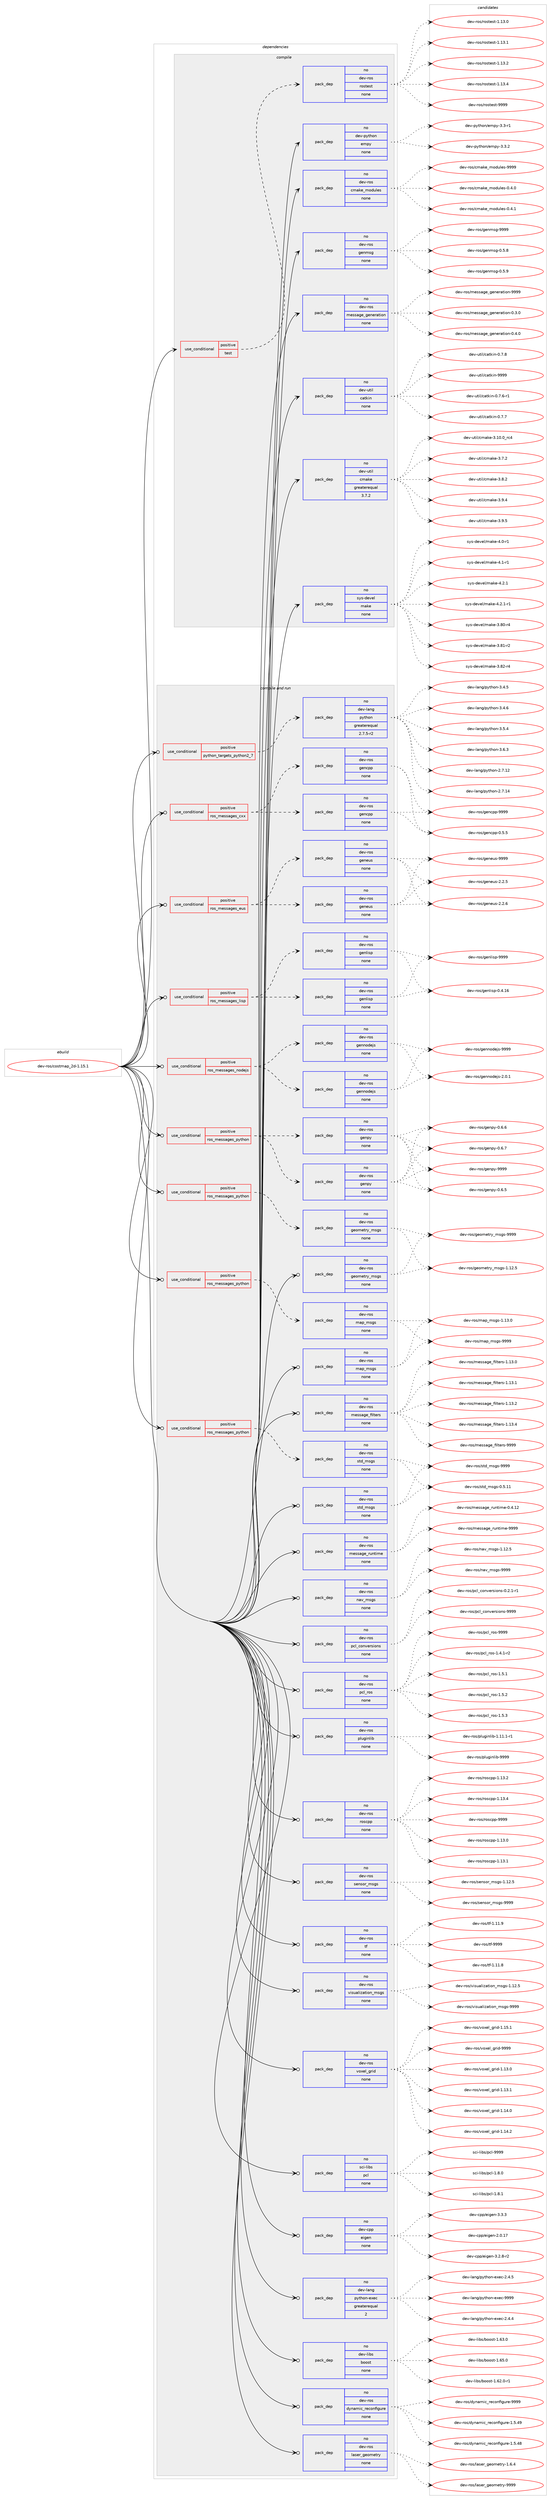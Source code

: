 digraph prolog {

# *************
# Graph options
# *************

newrank=true;
concentrate=true;
compound=true;
graph [rankdir=LR,fontname=Helvetica,fontsize=10,ranksep=1.5];#, ranksep=2.5, nodesep=0.2];
edge  [arrowhead=vee];
node  [fontname=Helvetica,fontsize=10];

# **********
# The ebuild
# **********

subgraph cluster_leftcol {
color=gray;
rank=same;
label=<<i>ebuild</i>>;
id [label="dev-ros/costmap_2d-1.15.1", color=red, width=4, href="../dev-ros/costmap_2d-1.15.1.svg"];
}

# ****************
# The dependencies
# ****************

subgraph cluster_midcol {
color=gray;
label=<<i>dependencies</i>>;
subgraph cluster_compile {
fillcolor="#eeeeee";
style=filled;
label=<<i>compile</i>>;
subgraph cond45107 {
dependency199755 [label=<<TABLE BORDER="0" CELLBORDER="1" CELLSPACING="0" CELLPADDING="4"><TR><TD ROWSPAN="3" CELLPADDING="10">use_conditional</TD></TR><TR><TD>positive</TD></TR><TR><TD>test</TD></TR></TABLE>>, shape=none, color=red];
subgraph pack150661 {
dependency199756 [label=<<TABLE BORDER="0" CELLBORDER="1" CELLSPACING="0" CELLPADDING="4" WIDTH="220"><TR><TD ROWSPAN="6" CELLPADDING="30">pack_dep</TD></TR><TR><TD WIDTH="110">no</TD></TR><TR><TD>dev-ros</TD></TR><TR><TD>rostest</TD></TR><TR><TD>none</TD></TR><TR><TD></TD></TR></TABLE>>, shape=none, color=blue];
}
dependency199755:e -> dependency199756:w [weight=20,style="dashed",arrowhead="vee"];
}
id:e -> dependency199755:w [weight=20,style="solid",arrowhead="vee"];
subgraph pack150662 {
dependency199757 [label=<<TABLE BORDER="0" CELLBORDER="1" CELLSPACING="0" CELLPADDING="4" WIDTH="220"><TR><TD ROWSPAN="6" CELLPADDING="30">pack_dep</TD></TR><TR><TD WIDTH="110">no</TD></TR><TR><TD>dev-python</TD></TR><TR><TD>empy</TD></TR><TR><TD>none</TD></TR><TR><TD></TD></TR></TABLE>>, shape=none, color=blue];
}
id:e -> dependency199757:w [weight=20,style="solid",arrowhead="vee"];
subgraph pack150663 {
dependency199758 [label=<<TABLE BORDER="0" CELLBORDER="1" CELLSPACING="0" CELLPADDING="4" WIDTH="220"><TR><TD ROWSPAN="6" CELLPADDING="30">pack_dep</TD></TR><TR><TD WIDTH="110">no</TD></TR><TR><TD>dev-ros</TD></TR><TR><TD>cmake_modules</TD></TR><TR><TD>none</TD></TR><TR><TD></TD></TR></TABLE>>, shape=none, color=blue];
}
id:e -> dependency199758:w [weight=20,style="solid",arrowhead="vee"];
subgraph pack150664 {
dependency199759 [label=<<TABLE BORDER="0" CELLBORDER="1" CELLSPACING="0" CELLPADDING="4" WIDTH="220"><TR><TD ROWSPAN="6" CELLPADDING="30">pack_dep</TD></TR><TR><TD WIDTH="110">no</TD></TR><TR><TD>dev-ros</TD></TR><TR><TD>genmsg</TD></TR><TR><TD>none</TD></TR><TR><TD></TD></TR></TABLE>>, shape=none, color=blue];
}
id:e -> dependency199759:w [weight=20,style="solid",arrowhead="vee"];
subgraph pack150665 {
dependency199760 [label=<<TABLE BORDER="0" CELLBORDER="1" CELLSPACING="0" CELLPADDING="4" WIDTH="220"><TR><TD ROWSPAN="6" CELLPADDING="30">pack_dep</TD></TR><TR><TD WIDTH="110">no</TD></TR><TR><TD>dev-ros</TD></TR><TR><TD>message_generation</TD></TR><TR><TD>none</TD></TR><TR><TD></TD></TR></TABLE>>, shape=none, color=blue];
}
id:e -> dependency199760:w [weight=20,style="solid",arrowhead="vee"];
subgraph pack150666 {
dependency199761 [label=<<TABLE BORDER="0" CELLBORDER="1" CELLSPACING="0" CELLPADDING="4" WIDTH="220"><TR><TD ROWSPAN="6" CELLPADDING="30">pack_dep</TD></TR><TR><TD WIDTH="110">no</TD></TR><TR><TD>dev-util</TD></TR><TR><TD>catkin</TD></TR><TR><TD>none</TD></TR><TR><TD></TD></TR></TABLE>>, shape=none, color=blue];
}
id:e -> dependency199761:w [weight=20,style="solid",arrowhead="vee"];
subgraph pack150667 {
dependency199762 [label=<<TABLE BORDER="0" CELLBORDER="1" CELLSPACING="0" CELLPADDING="4" WIDTH="220"><TR><TD ROWSPAN="6" CELLPADDING="30">pack_dep</TD></TR><TR><TD WIDTH="110">no</TD></TR><TR><TD>dev-util</TD></TR><TR><TD>cmake</TD></TR><TR><TD>greaterequal</TD></TR><TR><TD>3.7.2</TD></TR></TABLE>>, shape=none, color=blue];
}
id:e -> dependency199762:w [weight=20,style="solid",arrowhead="vee"];
subgraph pack150668 {
dependency199763 [label=<<TABLE BORDER="0" CELLBORDER="1" CELLSPACING="0" CELLPADDING="4" WIDTH="220"><TR><TD ROWSPAN="6" CELLPADDING="30">pack_dep</TD></TR><TR><TD WIDTH="110">no</TD></TR><TR><TD>sys-devel</TD></TR><TR><TD>make</TD></TR><TR><TD>none</TD></TR><TR><TD></TD></TR></TABLE>>, shape=none, color=blue];
}
id:e -> dependency199763:w [weight=20,style="solid",arrowhead="vee"];
}
subgraph cluster_compileandrun {
fillcolor="#eeeeee";
style=filled;
label=<<i>compile and run</i>>;
subgraph cond45108 {
dependency199764 [label=<<TABLE BORDER="0" CELLBORDER="1" CELLSPACING="0" CELLPADDING="4"><TR><TD ROWSPAN="3" CELLPADDING="10">use_conditional</TD></TR><TR><TD>positive</TD></TR><TR><TD>python_targets_python2_7</TD></TR></TABLE>>, shape=none, color=red];
subgraph pack150669 {
dependency199765 [label=<<TABLE BORDER="0" CELLBORDER="1" CELLSPACING="0" CELLPADDING="4" WIDTH="220"><TR><TD ROWSPAN="6" CELLPADDING="30">pack_dep</TD></TR><TR><TD WIDTH="110">no</TD></TR><TR><TD>dev-lang</TD></TR><TR><TD>python</TD></TR><TR><TD>greaterequal</TD></TR><TR><TD>2.7.5-r2</TD></TR></TABLE>>, shape=none, color=blue];
}
dependency199764:e -> dependency199765:w [weight=20,style="dashed",arrowhead="vee"];
}
id:e -> dependency199764:w [weight=20,style="solid",arrowhead="odotvee"];
subgraph cond45109 {
dependency199766 [label=<<TABLE BORDER="0" CELLBORDER="1" CELLSPACING="0" CELLPADDING="4"><TR><TD ROWSPAN="3" CELLPADDING="10">use_conditional</TD></TR><TR><TD>positive</TD></TR><TR><TD>ros_messages_cxx</TD></TR></TABLE>>, shape=none, color=red];
subgraph pack150670 {
dependency199767 [label=<<TABLE BORDER="0" CELLBORDER="1" CELLSPACING="0" CELLPADDING="4" WIDTH="220"><TR><TD ROWSPAN="6" CELLPADDING="30">pack_dep</TD></TR><TR><TD WIDTH="110">no</TD></TR><TR><TD>dev-ros</TD></TR><TR><TD>gencpp</TD></TR><TR><TD>none</TD></TR><TR><TD></TD></TR></TABLE>>, shape=none, color=blue];
}
dependency199766:e -> dependency199767:w [weight=20,style="dashed",arrowhead="vee"];
subgraph pack150671 {
dependency199768 [label=<<TABLE BORDER="0" CELLBORDER="1" CELLSPACING="0" CELLPADDING="4" WIDTH="220"><TR><TD ROWSPAN="6" CELLPADDING="30">pack_dep</TD></TR><TR><TD WIDTH="110">no</TD></TR><TR><TD>dev-ros</TD></TR><TR><TD>gencpp</TD></TR><TR><TD>none</TD></TR><TR><TD></TD></TR></TABLE>>, shape=none, color=blue];
}
dependency199766:e -> dependency199768:w [weight=20,style="dashed",arrowhead="vee"];
}
id:e -> dependency199766:w [weight=20,style="solid",arrowhead="odotvee"];
subgraph cond45110 {
dependency199769 [label=<<TABLE BORDER="0" CELLBORDER="1" CELLSPACING="0" CELLPADDING="4"><TR><TD ROWSPAN="3" CELLPADDING="10">use_conditional</TD></TR><TR><TD>positive</TD></TR><TR><TD>ros_messages_eus</TD></TR></TABLE>>, shape=none, color=red];
subgraph pack150672 {
dependency199770 [label=<<TABLE BORDER="0" CELLBORDER="1" CELLSPACING="0" CELLPADDING="4" WIDTH="220"><TR><TD ROWSPAN="6" CELLPADDING="30">pack_dep</TD></TR><TR><TD WIDTH="110">no</TD></TR><TR><TD>dev-ros</TD></TR><TR><TD>geneus</TD></TR><TR><TD>none</TD></TR><TR><TD></TD></TR></TABLE>>, shape=none, color=blue];
}
dependency199769:e -> dependency199770:w [weight=20,style="dashed",arrowhead="vee"];
subgraph pack150673 {
dependency199771 [label=<<TABLE BORDER="0" CELLBORDER="1" CELLSPACING="0" CELLPADDING="4" WIDTH="220"><TR><TD ROWSPAN="6" CELLPADDING="30">pack_dep</TD></TR><TR><TD WIDTH="110">no</TD></TR><TR><TD>dev-ros</TD></TR><TR><TD>geneus</TD></TR><TR><TD>none</TD></TR><TR><TD></TD></TR></TABLE>>, shape=none, color=blue];
}
dependency199769:e -> dependency199771:w [weight=20,style="dashed",arrowhead="vee"];
}
id:e -> dependency199769:w [weight=20,style="solid",arrowhead="odotvee"];
subgraph cond45111 {
dependency199772 [label=<<TABLE BORDER="0" CELLBORDER="1" CELLSPACING="0" CELLPADDING="4"><TR><TD ROWSPAN="3" CELLPADDING="10">use_conditional</TD></TR><TR><TD>positive</TD></TR><TR><TD>ros_messages_lisp</TD></TR></TABLE>>, shape=none, color=red];
subgraph pack150674 {
dependency199773 [label=<<TABLE BORDER="0" CELLBORDER="1" CELLSPACING="0" CELLPADDING="4" WIDTH="220"><TR><TD ROWSPAN="6" CELLPADDING="30">pack_dep</TD></TR><TR><TD WIDTH="110">no</TD></TR><TR><TD>dev-ros</TD></TR><TR><TD>genlisp</TD></TR><TR><TD>none</TD></TR><TR><TD></TD></TR></TABLE>>, shape=none, color=blue];
}
dependency199772:e -> dependency199773:w [weight=20,style="dashed",arrowhead="vee"];
subgraph pack150675 {
dependency199774 [label=<<TABLE BORDER="0" CELLBORDER="1" CELLSPACING="0" CELLPADDING="4" WIDTH="220"><TR><TD ROWSPAN="6" CELLPADDING="30">pack_dep</TD></TR><TR><TD WIDTH="110">no</TD></TR><TR><TD>dev-ros</TD></TR><TR><TD>genlisp</TD></TR><TR><TD>none</TD></TR><TR><TD></TD></TR></TABLE>>, shape=none, color=blue];
}
dependency199772:e -> dependency199774:w [weight=20,style="dashed",arrowhead="vee"];
}
id:e -> dependency199772:w [weight=20,style="solid",arrowhead="odotvee"];
subgraph cond45112 {
dependency199775 [label=<<TABLE BORDER="0" CELLBORDER="1" CELLSPACING="0" CELLPADDING="4"><TR><TD ROWSPAN="3" CELLPADDING="10">use_conditional</TD></TR><TR><TD>positive</TD></TR><TR><TD>ros_messages_nodejs</TD></TR></TABLE>>, shape=none, color=red];
subgraph pack150676 {
dependency199776 [label=<<TABLE BORDER="0" CELLBORDER="1" CELLSPACING="0" CELLPADDING="4" WIDTH="220"><TR><TD ROWSPAN="6" CELLPADDING="30">pack_dep</TD></TR><TR><TD WIDTH="110">no</TD></TR><TR><TD>dev-ros</TD></TR><TR><TD>gennodejs</TD></TR><TR><TD>none</TD></TR><TR><TD></TD></TR></TABLE>>, shape=none, color=blue];
}
dependency199775:e -> dependency199776:w [weight=20,style="dashed",arrowhead="vee"];
subgraph pack150677 {
dependency199777 [label=<<TABLE BORDER="0" CELLBORDER="1" CELLSPACING="0" CELLPADDING="4" WIDTH="220"><TR><TD ROWSPAN="6" CELLPADDING="30">pack_dep</TD></TR><TR><TD WIDTH="110">no</TD></TR><TR><TD>dev-ros</TD></TR><TR><TD>gennodejs</TD></TR><TR><TD>none</TD></TR><TR><TD></TD></TR></TABLE>>, shape=none, color=blue];
}
dependency199775:e -> dependency199777:w [weight=20,style="dashed",arrowhead="vee"];
}
id:e -> dependency199775:w [weight=20,style="solid",arrowhead="odotvee"];
subgraph cond45113 {
dependency199778 [label=<<TABLE BORDER="0" CELLBORDER="1" CELLSPACING="0" CELLPADDING="4"><TR><TD ROWSPAN="3" CELLPADDING="10">use_conditional</TD></TR><TR><TD>positive</TD></TR><TR><TD>ros_messages_python</TD></TR></TABLE>>, shape=none, color=red];
subgraph pack150678 {
dependency199779 [label=<<TABLE BORDER="0" CELLBORDER="1" CELLSPACING="0" CELLPADDING="4" WIDTH="220"><TR><TD ROWSPAN="6" CELLPADDING="30">pack_dep</TD></TR><TR><TD WIDTH="110">no</TD></TR><TR><TD>dev-ros</TD></TR><TR><TD>genpy</TD></TR><TR><TD>none</TD></TR><TR><TD></TD></TR></TABLE>>, shape=none, color=blue];
}
dependency199778:e -> dependency199779:w [weight=20,style="dashed",arrowhead="vee"];
subgraph pack150679 {
dependency199780 [label=<<TABLE BORDER="0" CELLBORDER="1" CELLSPACING="0" CELLPADDING="4" WIDTH="220"><TR><TD ROWSPAN="6" CELLPADDING="30">pack_dep</TD></TR><TR><TD WIDTH="110">no</TD></TR><TR><TD>dev-ros</TD></TR><TR><TD>genpy</TD></TR><TR><TD>none</TD></TR><TR><TD></TD></TR></TABLE>>, shape=none, color=blue];
}
dependency199778:e -> dependency199780:w [weight=20,style="dashed",arrowhead="vee"];
}
id:e -> dependency199778:w [weight=20,style="solid",arrowhead="odotvee"];
subgraph cond45114 {
dependency199781 [label=<<TABLE BORDER="0" CELLBORDER="1" CELLSPACING="0" CELLPADDING="4"><TR><TD ROWSPAN="3" CELLPADDING="10">use_conditional</TD></TR><TR><TD>positive</TD></TR><TR><TD>ros_messages_python</TD></TR></TABLE>>, shape=none, color=red];
subgraph pack150680 {
dependency199782 [label=<<TABLE BORDER="0" CELLBORDER="1" CELLSPACING="0" CELLPADDING="4" WIDTH="220"><TR><TD ROWSPAN="6" CELLPADDING="30">pack_dep</TD></TR><TR><TD WIDTH="110">no</TD></TR><TR><TD>dev-ros</TD></TR><TR><TD>geometry_msgs</TD></TR><TR><TD>none</TD></TR><TR><TD></TD></TR></TABLE>>, shape=none, color=blue];
}
dependency199781:e -> dependency199782:w [weight=20,style="dashed",arrowhead="vee"];
}
id:e -> dependency199781:w [weight=20,style="solid",arrowhead="odotvee"];
subgraph cond45115 {
dependency199783 [label=<<TABLE BORDER="0" CELLBORDER="1" CELLSPACING="0" CELLPADDING="4"><TR><TD ROWSPAN="3" CELLPADDING="10">use_conditional</TD></TR><TR><TD>positive</TD></TR><TR><TD>ros_messages_python</TD></TR></TABLE>>, shape=none, color=red];
subgraph pack150681 {
dependency199784 [label=<<TABLE BORDER="0" CELLBORDER="1" CELLSPACING="0" CELLPADDING="4" WIDTH="220"><TR><TD ROWSPAN="6" CELLPADDING="30">pack_dep</TD></TR><TR><TD WIDTH="110">no</TD></TR><TR><TD>dev-ros</TD></TR><TR><TD>map_msgs</TD></TR><TR><TD>none</TD></TR><TR><TD></TD></TR></TABLE>>, shape=none, color=blue];
}
dependency199783:e -> dependency199784:w [weight=20,style="dashed",arrowhead="vee"];
}
id:e -> dependency199783:w [weight=20,style="solid",arrowhead="odotvee"];
subgraph cond45116 {
dependency199785 [label=<<TABLE BORDER="0" CELLBORDER="1" CELLSPACING="0" CELLPADDING="4"><TR><TD ROWSPAN="3" CELLPADDING="10">use_conditional</TD></TR><TR><TD>positive</TD></TR><TR><TD>ros_messages_python</TD></TR></TABLE>>, shape=none, color=red];
subgraph pack150682 {
dependency199786 [label=<<TABLE BORDER="0" CELLBORDER="1" CELLSPACING="0" CELLPADDING="4" WIDTH="220"><TR><TD ROWSPAN="6" CELLPADDING="30">pack_dep</TD></TR><TR><TD WIDTH="110">no</TD></TR><TR><TD>dev-ros</TD></TR><TR><TD>std_msgs</TD></TR><TR><TD>none</TD></TR><TR><TD></TD></TR></TABLE>>, shape=none, color=blue];
}
dependency199785:e -> dependency199786:w [weight=20,style="dashed",arrowhead="vee"];
}
id:e -> dependency199785:w [weight=20,style="solid",arrowhead="odotvee"];
subgraph pack150683 {
dependency199787 [label=<<TABLE BORDER="0" CELLBORDER="1" CELLSPACING="0" CELLPADDING="4" WIDTH="220"><TR><TD ROWSPAN="6" CELLPADDING="30">pack_dep</TD></TR><TR><TD WIDTH="110">no</TD></TR><TR><TD>dev-cpp</TD></TR><TR><TD>eigen</TD></TR><TR><TD>none</TD></TR><TR><TD></TD></TR></TABLE>>, shape=none, color=blue];
}
id:e -> dependency199787:w [weight=20,style="solid",arrowhead="odotvee"];
subgraph pack150684 {
dependency199788 [label=<<TABLE BORDER="0" CELLBORDER="1" CELLSPACING="0" CELLPADDING="4" WIDTH="220"><TR><TD ROWSPAN="6" CELLPADDING="30">pack_dep</TD></TR><TR><TD WIDTH="110">no</TD></TR><TR><TD>dev-lang</TD></TR><TR><TD>python-exec</TD></TR><TR><TD>greaterequal</TD></TR><TR><TD>2</TD></TR></TABLE>>, shape=none, color=blue];
}
id:e -> dependency199788:w [weight=20,style="solid",arrowhead="odotvee"];
subgraph pack150685 {
dependency199789 [label=<<TABLE BORDER="0" CELLBORDER="1" CELLSPACING="0" CELLPADDING="4" WIDTH="220"><TR><TD ROWSPAN="6" CELLPADDING="30">pack_dep</TD></TR><TR><TD WIDTH="110">no</TD></TR><TR><TD>dev-libs</TD></TR><TR><TD>boost</TD></TR><TR><TD>none</TD></TR><TR><TD></TD></TR></TABLE>>, shape=none, color=blue];
}
id:e -> dependency199789:w [weight=20,style="solid",arrowhead="odotvee"];
subgraph pack150686 {
dependency199790 [label=<<TABLE BORDER="0" CELLBORDER="1" CELLSPACING="0" CELLPADDING="4" WIDTH="220"><TR><TD ROWSPAN="6" CELLPADDING="30">pack_dep</TD></TR><TR><TD WIDTH="110">no</TD></TR><TR><TD>dev-ros</TD></TR><TR><TD>dynamic_reconfigure</TD></TR><TR><TD>none</TD></TR><TR><TD></TD></TR></TABLE>>, shape=none, color=blue];
}
id:e -> dependency199790:w [weight=20,style="solid",arrowhead="odotvee"];
subgraph pack150687 {
dependency199791 [label=<<TABLE BORDER="0" CELLBORDER="1" CELLSPACING="0" CELLPADDING="4" WIDTH="220"><TR><TD ROWSPAN="6" CELLPADDING="30">pack_dep</TD></TR><TR><TD WIDTH="110">no</TD></TR><TR><TD>dev-ros</TD></TR><TR><TD>geometry_msgs</TD></TR><TR><TD>none</TD></TR><TR><TD></TD></TR></TABLE>>, shape=none, color=blue];
}
id:e -> dependency199791:w [weight=20,style="solid",arrowhead="odotvee"];
subgraph pack150688 {
dependency199792 [label=<<TABLE BORDER="0" CELLBORDER="1" CELLSPACING="0" CELLPADDING="4" WIDTH="220"><TR><TD ROWSPAN="6" CELLPADDING="30">pack_dep</TD></TR><TR><TD WIDTH="110">no</TD></TR><TR><TD>dev-ros</TD></TR><TR><TD>laser_geometry</TD></TR><TR><TD>none</TD></TR><TR><TD></TD></TR></TABLE>>, shape=none, color=blue];
}
id:e -> dependency199792:w [weight=20,style="solid",arrowhead="odotvee"];
subgraph pack150689 {
dependency199793 [label=<<TABLE BORDER="0" CELLBORDER="1" CELLSPACING="0" CELLPADDING="4" WIDTH="220"><TR><TD ROWSPAN="6" CELLPADDING="30">pack_dep</TD></TR><TR><TD WIDTH="110">no</TD></TR><TR><TD>dev-ros</TD></TR><TR><TD>map_msgs</TD></TR><TR><TD>none</TD></TR><TR><TD></TD></TR></TABLE>>, shape=none, color=blue];
}
id:e -> dependency199793:w [weight=20,style="solid",arrowhead="odotvee"];
subgraph pack150690 {
dependency199794 [label=<<TABLE BORDER="0" CELLBORDER="1" CELLSPACING="0" CELLPADDING="4" WIDTH="220"><TR><TD ROWSPAN="6" CELLPADDING="30">pack_dep</TD></TR><TR><TD WIDTH="110">no</TD></TR><TR><TD>dev-ros</TD></TR><TR><TD>message_filters</TD></TR><TR><TD>none</TD></TR><TR><TD></TD></TR></TABLE>>, shape=none, color=blue];
}
id:e -> dependency199794:w [weight=20,style="solid",arrowhead="odotvee"];
subgraph pack150691 {
dependency199795 [label=<<TABLE BORDER="0" CELLBORDER="1" CELLSPACING="0" CELLPADDING="4" WIDTH="220"><TR><TD ROWSPAN="6" CELLPADDING="30">pack_dep</TD></TR><TR><TD WIDTH="110">no</TD></TR><TR><TD>dev-ros</TD></TR><TR><TD>message_runtime</TD></TR><TR><TD>none</TD></TR><TR><TD></TD></TR></TABLE>>, shape=none, color=blue];
}
id:e -> dependency199795:w [weight=20,style="solid",arrowhead="odotvee"];
subgraph pack150692 {
dependency199796 [label=<<TABLE BORDER="0" CELLBORDER="1" CELLSPACING="0" CELLPADDING="4" WIDTH="220"><TR><TD ROWSPAN="6" CELLPADDING="30">pack_dep</TD></TR><TR><TD WIDTH="110">no</TD></TR><TR><TD>dev-ros</TD></TR><TR><TD>nav_msgs</TD></TR><TR><TD>none</TD></TR><TR><TD></TD></TR></TABLE>>, shape=none, color=blue];
}
id:e -> dependency199796:w [weight=20,style="solid",arrowhead="odotvee"];
subgraph pack150693 {
dependency199797 [label=<<TABLE BORDER="0" CELLBORDER="1" CELLSPACING="0" CELLPADDING="4" WIDTH="220"><TR><TD ROWSPAN="6" CELLPADDING="30">pack_dep</TD></TR><TR><TD WIDTH="110">no</TD></TR><TR><TD>dev-ros</TD></TR><TR><TD>pcl_conversions</TD></TR><TR><TD>none</TD></TR><TR><TD></TD></TR></TABLE>>, shape=none, color=blue];
}
id:e -> dependency199797:w [weight=20,style="solid",arrowhead="odotvee"];
subgraph pack150694 {
dependency199798 [label=<<TABLE BORDER="0" CELLBORDER="1" CELLSPACING="0" CELLPADDING="4" WIDTH="220"><TR><TD ROWSPAN="6" CELLPADDING="30">pack_dep</TD></TR><TR><TD WIDTH="110">no</TD></TR><TR><TD>dev-ros</TD></TR><TR><TD>pcl_ros</TD></TR><TR><TD>none</TD></TR><TR><TD></TD></TR></TABLE>>, shape=none, color=blue];
}
id:e -> dependency199798:w [weight=20,style="solid",arrowhead="odotvee"];
subgraph pack150695 {
dependency199799 [label=<<TABLE BORDER="0" CELLBORDER="1" CELLSPACING="0" CELLPADDING="4" WIDTH="220"><TR><TD ROWSPAN="6" CELLPADDING="30">pack_dep</TD></TR><TR><TD WIDTH="110">no</TD></TR><TR><TD>dev-ros</TD></TR><TR><TD>pluginlib</TD></TR><TR><TD>none</TD></TR><TR><TD></TD></TR></TABLE>>, shape=none, color=blue];
}
id:e -> dependency199799:w [weight=20,style="solid",arrowhead="odotvee"];
subgraph pack150696 {
dependency199800 [label=<<TABLE BORDER="0" CELLBORDER="1" CELLSPACING="0" CELLPADDING="4" WIDTH="220"><TR><TD ROWSPAN="6" CELLPADDING="30">pack_dep</TD></TR><TR><TD WIDTH="110">no</TD></TR><TR><TD>dev-ros</TD></TR><TR><TD>roscpp</TD></TR><TR><TD>none</TD></TR><TR><TD></TD></TR></TABLE>>, shape=none, color=blue];
}
id:e -> dependency199800:w [weight=20,style="solid",arrowhead="odotvee"];
subgraph pack150697 {
dependency199801 [label=<<TABLE BORDER="0" CELLBORDER="1" CELLSPACING="0" CELLPADDING="4" WIDTH="220"><TR><TD ROWSPAN="6" CELLPADDING="30">pack_dep</TD></TR><TR><TD WIDTH="110">no</TD></TR><TR><TD>dev-ros</TD></TR><TR><TD>sensor_msgs</TD></TR><TR><TD>none</TD></TR><TR><TD></TD></TR></TABLE>>, shape=none, color=blue];
}
id:e -> dependency199801:w [weight=20,style="solid",arrowhead="odotvee"];
subgraph pack150698 {
dependency199802 [label=<<TABLE BORDER="0" CELLBORDER="1" CELLSPACING="0" CELLPADDING="4" WIDTH="220"><TR><TD ROWSPAN="6" CELLPADDING="30">pack_dep</TD></TR><TR><TD WIDTH="110">no</TD></TR><TR><TD>dev-ros</TD></TR><TR><TD>std_msgs</TD></TR><TR><TD>none</TD></TR><TR><TD></TD></TR></TABLE>>, shape=none, color=blue];
}
id:e -> dependency199802:w [weight=20,style="solid",arrowhead="odotvee"];
subgraph pack150699 {
dependency199803 [label=<<TABLE BORDER="0" CELLBORDER="1" CELLSPACING="0" CELLPADDING="4" WIDTH="220"><TR><TD ROWSPAN="6" CELLPADDING="30">pack_dep</TD></TR><TR><TD WIDTH="110">no</TD></TR><TR><TD>dev-ros</TD></TR><TR><TD>tf</TD></TR><TR><TD>none</TD></TR><TR><TD></TD></TR></TABLE>>, shape=none, color=blue];
}
id:e -> dependency199803:w [weight=20,style="solid",arrowhead="odotvee"];
subgraph pack150700 {
dependency199804 [label=<<TABLE BORDER="0" CELLBORDER="1" CELLSPACING="0" CELLPADDING="4" WIDTH="220"><TR><TD ROWSPAN="6" CELLPADDING="30">pack_dep</TD></TR><TR><TD WIDTH="110">no</TD></TR><TR><TD>dev-ros</TD></TR><TR><TD>visualization_msgs</TD></TR><TR><TD>none</TD></TR><TR><TD></TD></TR></TABLE>>, shape=none, color=blue];
}
id:e -> dependency199804:w [weight=20,style="solid",arrowhead="odotvee"];
subgraph pack150701 {
dependency199805 [label=<<TABLE BORDER="0" CELLBORDER="1" CELLSPACING="0" CELLPADDING="4" WIDTH="220"><TR><TD ROWSPAN="6" CELLPADDING="30">pack_dep</TD></TR><TR><TD WIDTH="110">no</TD></TR><TR><TD>dev-ros</TD></TR><TR><TD>voxel_grid</TD></TR><TR><TD>none</TD></TR><TR><TD></TD></TR></TABLE>>, shape=none, color=blue];
}
id:e -> dependency199805:w [weight=20,style="solid",arrowhead="odotvee"];
subgraph pack150702 {
dependency199806 [label=<<TABLE BORDER="0" CELLBORDER="1" CELLSPACING="0" CELLPADDING="4" WIDTH="220"><TR><TD ROWSPAN="6" CELLPADDING="30">pack_dep</TD></TR><TR><TD WIDTH="110">no</TD></TR><TR><TD>sci-libs</TD></TR><TR><TD>pcl</TD></TR><TR><TD>none</TD></TR><TR><TD></TD></TR></TABLE>>, shape=none, color=blue];
}
id:e -> dependency199806:w [weight=20,style="solid",arrowhead="odotvee"];
}
subgraph cluster_run {
fillcolor="#eeeeee";
style=filled;
label=<<i>run</i>>;
}
}

# **************
# The candidates
# **************

subgraph cluster_choices {
rank=same;
color=gray;
label=<<i>candidates</i>>;

subgraph choice150661 {
color=black;
nodesep=1;
choice100101118451141111154711411111511610111511645494649514648 [label="dev-ros/rostest-1.13.0", color=red, width=4,href="../dev-ros/rostest-1.13.0.svg"];
choice100101118451141111154711411111511610111511645494649514649 [label="dev-ros/rostest-1.13.1", color=red, width=4,href="../dev-ros/rostest-1.13.1.svg"];
choice100101118451141111154711411111511610111511645494649514650 [label="dev-ros/rostest-1.13.2", color=red, width=4,href="../dev-ros/rostest-1.13.2.svg"];
choice100101118451141111154711411111511610111511645494649514652 [label="dev-ros/rostest-1.13.4", color=red, width=4,href="../dev-ros/rostest-1.13.4.svg"];
choice10010111845114111115471141111151161011151164557575757 [label="dev-ros/rostest-9999", color=red, width=4,href="../dev-ros/rostest-9999.svg"];
dependency199756:e -> choice100101118451141111154711411111511610111511645494649514648:w [style=dotted,weight="100"];
dependency199756:e -> choice100101118451141111154711411111511610111511645494649514649:w [style=dotted,weight="100"];
dependency199756:e -> choice100101118451141111154711411111511610111511645494649514650:w [style=dotted,weight="100"];
dependency199756:e -> choice100101118451141111154711411111511610111511645494649514652:w [style=dotted,weight="100"];
dependency199756:e -> choice10010111845114111115471141111151161011151164557575757:w [style=dotted,weight="100"];
}
subgraph choice150662 {
color=black;
nodesep=1;
choice1001011184511212111610411111047101109112121455146514511449 [label="dev-python/empy-3.3-r1", color=red, width=4,href="../dev-python/empy-3.3-r1.svg"];
choice1001011184511212111610411111047101109112121455146514650 [label="dev-python/empy-3.3.2", color=red, width=4,href="../dev-python/empy-3.3.2.svg"];
dependency199757:e -> choice1001011184511212111610411111047101109112121455146514511449:w [style=dotted,weight="100"];
dependency199757:e -> choice1001011184511212111610411111047101109112121455146514650:w [style=dotted,weight="100"];
}
subgraph choice150663 {
color=black;
nodesep=1;
choice1001011184511411111547991099710710195109111100117108101115454846524648 [label="dev-ros/cmake_modules-0.4.0", color=red, width=4,href="../dev-ros/cmake_modules-0.4.0.svg"];
choice1001011184511411111547991099710710195109111100117108101115454846524649 [label="dev-ros/cmake_modules-0.4.1", color=red, width=4,href="../dev-ros/cmake_modules-0.4.1.svg"];
choice10010111845114111115479910997107101951091111001171081011154557575757 [label="dev-ros/cmake_modules-9999", color=red, width=4,href="../dev-ros/cmake_modules-9999.svg"];
dependency199758:e -> choice1001011184511411111547991099710710195109111100117108101115454846524648:w [style=dotted,weight="100"];
dependency199758:e -> choice1001011184511411111547991099710710195109111100117108101115454846524649:w [style=dotted,weight="100"];
dependency199758:e -> choice10010111845114111115479910997107101951091111001171081011154557575757:w [style=dotted,weight="100"];
}
subgraph choice150664 {
color=black;
nodesep=1;
choice1001011184511411111547103101110109115103454846534656 [label="dev-ros/genmsg-0.5.8", color=red, width=4,href="../dev-ros/genmsg-0.5.8.svg"];
choice1001011184511411111547103101110109115103454846534657 [label="dev-ros/genmsg-0.5.9", color=red, width=4,href="../dev-ros/genmsg-0.5.9.svg"];
choice10010111845114111115471031011101091151034557575757 [label="dev-ros/genmsg-9999", color=red, width=4,href="../dev-ros/genmsg-9999.svg"];
dependency199759:e -> choice1001011184511411111547103101110109115103454846534656:w [style=dotted,weight="100"];
dependency199759:e -> choice1001011184511411111547103101110109115103454846534657:w [style=dotted,weight="100"];
dependency199759:e -> choice10010111845114111115471031011101091151034557575757:w [style=dotted,weight="100"];
}
subgraph choice150665 {
color=black;
nodesep=1;
choice1001011184511411111547109101115115971031019510310111010111497116105111110454846514648 [label="dev-ros/message_generation-0.3.0", color=red, width=4,href="../dev-ros/message_generation-0.3.0.svg"];
choice1001011184511411111547109101115115971031019510310111010111497116105111110454846524648 [label="dev-ros/message_generation-0.4.0", color=red, width=4,href="../dev-ros/message_generation-0.4.0.svg"];
choice10010111845114111115471091011151159710310195103101110101114971161051111104557575757 [label="dev-ros/message_generation-9999", color=red, width=4,href="../dev-ros/message_generation-9999.svg"];
dependency199760:e -> choice1001011184511411111547109101115115971031019510310111010111497116105111110454846514648:w [style=dotted,weight="100"];
dependency199760:e -> choice1001011184511411111547109101115115971031019510310111010111497116105111110454846524648:w [style=dotted,weight="100"];
dependency199760:e -> choice10010111845114111115471091011151159710310195103101110101114971161051111104557575757:w [style=dotted,weight="100"];
}
subgraph choice150666 {
color=black;
nodesep=1;
choice100101118451171161051084799971161071051104548465546544511449 [label="dev-util/catkin-0.7.6-r1", color=red, width=4,href="../dev-util/catkin-0.7.6-r1.svg"];
choice10010111845117116105108479997116107105110454846554655 [label="dev-util/catkin-0.7.7", color=red, width=4,href="../dev-util/catkin-0.7.7.svg"];
choice10010111845117116105108479997116107105110454846554656 [label="dev-util/catkin-0.7.8", color=red, width=4,href="../dev-util/catkin-0.7.8.svg"];
choice100101118451171161051084799971161071051104557575757 [label="dev-util/catkin-9999", color=red, width=4,href="../dev-util/catkin-9999.svg"];
dependency199761:e -> choice100101118451171161051084799971161071051104548465546544511449:w [style=dotted,weight="100"];
dependency199761:e -> choice10010111845117116105108479997116107105110454846554655:w [style=dotted,weight="100"];
dependency199761:e -> choice10010111845117116105108479997116107105110454846554656:w [style=dotted,weight="100"];
dependency199761:e -> choice100101118451171161051084799971161071051104557575757:w [style=dotted,weight="100"];
}
subgraph choice150667 {
color=black;
nodesep=1;
choice1001011184511711610510847991099710710145514649484648951149952 [label="dev-util/cmake-3.10.0_rc4", color=red, width=4,href="../dev-util/cmake-3.10.0_rc4.svg"];
choice10010111845117116105108479910997107101455146554650 [label="dev-util/cmake-3.7.2", color=red, width=4,href="../dev-util/cmake-3.7.2.svg"];
choice10010111845117116105108479910997107101455146564650 [label="dev-util/cmake-3.8.2", color=red, width=4,href="../dev-util/cmake-3.8.2.svg"];
choice10010111845117116105108479910997107101455146574652 [label="dev-util/cmake-3.9.4", color=red, width=4,href="../dev-util/cmake-3.9.4.svg"];
choice10010111845117116105108479910997107101455146574653 [label="dev-util/cmake-3.9.5", color=red, width=4,href="../dev-util/cmake-3.9.5.svg"];
dependency199762:e -> choice1001011184511711610510847991099710710145514649484648951149952:w [style=dotted,weight="100"];
dependency199762:e -> choice10010111845117116105108479910997107101455146554650:w [style=dotted,weight="100"];
dependency199762:e -> choice10010111845117116105108479910997107101455146564650:w [style=dotted,weight="100"];
dependency199762:e -> choice10010111845117116105108479910997107101455146574652:w [style=dotted,weight="100"];
dependency199762:e -> choice10010111845117116105108479910997107101455146574653:w [style=dotted,weight="100"];
}
subgraph choice150668 {
color=black;
nodesep=1;
choice11512111545100101118101108471099710710145514656484511452 [label="sys-devel/make-3.80-r4", color=red, width=4,href="../sys-devel/make-3.80-r4.svg"];
choice11512111545100101118101108471099710710145514656494511450 [label="sys-devel/make-3.81-r2", color=red, width=4,href="../sys-devel/make-3.81-r2.svg"];
choice11512111545100101118101108471099710710145514656504511452 [label="sys-devel/make-3.82-r4", color=red, width=4,href="../sys-devel/make-3.82-r4.svg"];
choice115121115451001011181011084710997107101455246484511449 [label="sys-devel/make-4.0-r1", color=red, width=4,href="../sys-devel/make-4.0-r1.svg"];
choice115121115451001011181011084710997107101455246494511449 [label="sys-devel/make-4.1-r1", color=red, width=4,href="../sys-devel/make-4.1-r1.svg"];
choice115121115451001011181011084710997107101455246504649 [label="sys-devel/make-4.2.1", color=red, width=4,href="../sys-devel/make-4.2.1.svg"];
choice1151211154510010111810110847109971071014552465046494511449 [label="sys-devel/make-4.2.1-r1", color=red, width=4,href="../sys-devel/make-4.2.1-r1.svg"];
dependency199763:e -> choice11512111545100101118101108471099710710145514656484511452:w [style=dotted,weight="100"];
dependency199763:e -> choice11512111545100101118101108471099710710145514656494511450:w [style=dotted,weight="100"];
dependency199763:e -> choice11512111545100101118101108471099710710145514656504511452:w [style=dotted,weight="100"];
dependency199763:e -> choice115121115451001011181011084710997107101455246484511449:w [style=dotted,weight="100"];
dependency199763:e -> choice115121115451001011181011084710997107101455246494511449:w [style=dotted,weight="100"];
dependency199763:e -> choice115121115451001011181011084710997107101455246504649:w [style=dotted,weight="100"];
dependency199763:e -> choice1151211154510010111810110847109971071014552465046494511449:w [style=dotted,weight="100"];
}
subgraph choice150669 {
color=black;
nodesep=1;
choice10010111845108971101034711212111610411111045504655464950 [label="dev-lang/python-2.7.12", color=red, width=4,href="../dev-lang/python-2.7.12.svg"];
choice10010111845108971101034711212111610411111045504655464952 [label="dev-lang/python-2.7.14", color=red, width=4,href="../dev-lang/python-2.7.14.svg"];
choice100101118451089711010347112121116104111110455146524653 [label="dev-lang/python-3.4.5", color=red, width=4,href="../dev-lang/python-3.4.5.svg"];
choice100101118451089711010347112121116104111110455146524654 [label="dev-lang/python-3.4.6", color=red, width=4,href="../dev-lang/python-3.4.6.svg"];
choice100101118451089711010347112121116104111110455146534652 [label="dev-lang/python-3.5.4", color=red, width=4,href="../dev-lang/python-3.5.4.svg"];
choice100101118451089711010347112121116104111110455146544651 [label="dev-lang/python-3.6.3", color=red, width=4,href="../dev-lang/python-3.6.3.svg"];
dependency199765:e -> choice10010111845108971101034711212111610411111045504655464950:w [style=dotted,weight="100"];
dependency199765:e -> choice10010111845108971101034711212111610411111045504655464952:w [style=dotted,weight="100"];
dependency199765:e -> choice100101118451089711010347112121116104111110455146524653:w [style=dotted,weight="100"];
dependency199765:e -> choice100101118451089711010347112121116104111110455146524654:w [style=dotted,weight="100"];
dependency199765:e -> choice100101118451089711010347112121116104111110455146534652:w [style=dotted,weight="100"];
dependency199765:e -> choice100101118451089711010347112121116104111110455146544651:w [style=dotted,weight="100"];
}
subgraph choice150670 {
color=black;
nodesep=1;
choice100101118451141111154710310111099112112454846534653 [label="dev-ros/gencpp-0.5.5", color=red, width=4,href="../dev-ros/gencpp-0.5.5.svg"];
choice1001011184511411111547103101110991121124557575757 [label="dev-ros/gencpp-9999", color=red, width=4,href="../dev-ros/gencpp-9999.svg"];
dependency199767:e -> choice100101118451141111154710310111099112112454846534653:w [style=dotted,weight="100"];
dependency199767:e -> choice1001011184511411111547103101110991121124557575757:w [style=dotted,weight="100"];
}
subgraph choice150671 {
color=black;
nodesep=1;
choice100101118451141111154710310111099112112454846534653 [label="dev-ros/gencpp-0.5.5", color=red, width=4,href="../dev-ros/gencpp-0.5.5.svg"];
choice1001011184511411111547103101110991121124557575757 [label="dev-ros/gencpp-9999", color=red, width=4,href="../dev-ros/gencpp-9999.svg"];
dependency199768:e -> choice100101118451141111154710310111099112112454846534653:w [style=dotted,weight="100"];
dependency199768:e -> choice1001011184511411111547103101110991121124557575757:w [style=dotted,weight="100"];
}
subgraph choice150672 {
color=black;
nodesep=1;
choice1001011184511411111547103101110101117115455046504653 [label="dev-ros/geneus-2.2.5", color=red, width=4,href="../dev-ros/geneus-2.2.5.svg"];
choice1001011184511411111547103101110101117115455046504654 [label="dev-ros/geneus-2.2.6", color=red, width=4,href="../dev-ros/geneus-2.2.6.svg"];
choice10010111845114111115471031011101011171154557575757 [label="dev-ros/geneus-9999", color=red, width=4,href="../dev-ros/geneus-9999.svg"];
dependency199770:e -> choice1001011184511411111547103101110101117115455046504653:w [style=dotted,weight="100"];
dependency199770:e -> choice1001011184511411111547103101110101117115455046504654:w [style=dotted,weight="100"];
dependency199770:e -> choice10010111845114111115471031011101011171154557575757:w [style=dotted,weight="100"];
}
subgraph choice150673 {
color=black;
nodesep=1;
choice1001011184511411111547103101110101117115455046504653 [label="dev-ros/geneus-2.2.5", color=red, width=4,href="../dev-ros/geneus-2.2.5.svg"];
choice1001011184511411111547103101110101117115455046504654 [label="dev-ros/geneus-2.2.6", color=red, width=4,href="../dev-ros/geneus-2.2.6.svg"];
choice10010111845114111115471031011101011171154557575757 [label="dev-ros/geneus-9999", color=red, width=4,href="../dev-ros/geneus-9999.svg"];
dependency199771:e -> choice1001011184511411111547103101110101117115455046504653:w [style=dotted,weight="100"];
dependency199771:e -> choice1001011184511411111547103101110101117115455046504654:w [style=dotted,weight="100"];
dependency199771:e -> choice10010111845114111115471031011101011171154557575757:w [style=dotted,weight="100"];
}
subgraph choice150674 {
color=black;
nodesep=1;
choice100101118451141111154710310111010810511511245484652464954 [label="dev-ros/genlisp-0.4.16", color=red, width=4,href="../dev-ros/genlisp-0.4.16.svg"];
choice10010111845114111115471031011101081051151124557575757 [label="dev-ros/genlisp-9999", color=red, width=4,href="../dev-ros/genlisp-9999.svg"];
dependency199773:e -> choice100101118451141111154710310111010810511511245484652464954:w [style=dotted,weight="100"];
dependency199773:e -> choice10010111845114111115471031011101081051151124557575757:w [style=dotted,weight="100"];
}
subgraph choice150675 {
color=black;
nodesep=1;
choice100101118451141111154710310111010810511511245484652464954 [label="dev-ros/genlisp-0.4.16", color=red, width=4,href="../dev-ros/genlisp-0.4.16.svg"];
choice10010111845114111115471031011101081051151124557575757 [label="dev-ros/genlisp-9999", color=red, width=4,href="../dev-ros/genlisp-9999.svg"];
dependency199774:e -> choice100101118451141111154710310111010810511511245484652464954:w [style=dotted,weight="100"];
dependency199774:e -> choice10010111845114111115471031011101081051151124557575757:w [style=dotted,weight="100"];
}
subgraph choice150676 {
color=black;
nodesep=1;
choice1001011184511411111547103101110110111100101106115455046484649 [label="dev-ros/gennodejs-2.0.1", color=red, width=4,href="../dev-ros/gennodejs-2.0.1.svg"];
choice10010111845114111115471031011101101111001011061154557575757 [label="dev-ros/gennodejs-9999", color=red, width=4,href="../dev-ros/gennodejs-9999.svg"];
dependency199776:e -> choice1001011184511411111547103101110110111100101106115455046484649:w [style=dotted,weight="100"];
dependency199776:e -> choice10010111845114111115471031011101101111001011061154557575757:w [style=dotted,weight="100"];
}
subgraph choice150677 {
color=black;
nodesep=1;
choice1001011184511411111547103101110110111100101106115455046484649 [label="dev-ros/gennodejs-2.0.1", color=red, width=4,href="../dev-ros/gennodejs-2.0.1.svg"];
choice10010111845114111115471031011101101111001011061154557575757 [label="dev-ros/gennodejs-9999", color=red, width=4,href="../dev-ros/gennodejs-9999.svg"];
dependency199777:e -> choice1001011184511411111547103101110110111100101106115455046484649:w [style=dotted,weight="100"];
dependency199777:e -> choice10010111845114111115471031011101101111001011061154557575757:w [style=dotted,weight="100"];
}
subgraph choice150678 {
color=black;
nodesep=1;
choice1001011184511411111547103101110112121454846544653 [label="dev-ros/genpy-0.6.5", color=red, width=4,href="../dev-ros/genpy-0.6.5.svg"];
choice1001011184511411111547103101110112121454846544654 [label="dev-ros/genpy-0.6.6", color=red, width=4,href="../dev-ros/genpy-0.6.6.svg"];
choice1001011184511411111547103101110112121454846544655 [label="dev-ros/genpy-0.6.7", color=red, width=4,href="../dev-ros/genpy-0.6.7.svg"];
choice10010111845114111115471031011101121214557575757 [label="dev-ros/genpy-9999", color=red, width=4,href="../dev-ros/genpy-9999.svg"];
dependency199779:e -> choice1001011184511411111547103101110112121454846544653:w [style=dotted,weight="100"];
dependency199779:e -> choice1001011184511411111547103101110112121454846544654:w [style=dotted,weight="100"];
dependency199779:e -> choice1001011184511411111547103101110112121454846544655:w [style=dotted,weight="100"];
dependency199779:e -> choice10010111845114111115471031011101121214557575757:w [style=dotted,weight="100"];
}
subgraph choice150679 {
color=black;
nodesep=1;
choice1001011184511411111547103101110112121454846544653 [label="dev-ros/genpy-0.6.5", color=red, width=4,href="../dev-ros/genpy-0.6.5.svg"];
choice1001011184511411111547103101110112121454846544654 [label="dev-ros/genpy-0.6.6", color=red, width=4,href="../dev-ros/genpy-0.6.6.svg"];
choice1001011184511411111547103101110112121454846544655 [label="dev-ros/genpy-0.6.7", color=red, width=4,href="../dev-ros/genpy-0.6.7.svg"];
choice10010111845114111115471031011101121214557575757 [label="dev-ros/genpy-9999", color=red, width=4,href="../dev-ros/genpy-9999.svg"];
dependency199780:e -> choice1001011184511411111547103101110112121454846544653:w [style=dotted,weight="100"];
dependency199780:e -> choice1001011184511411111547103101110112121454846544654:w [style=dotted,weight="100"];
dependency199780:e -> choice1001011184511411111547103101110112121454846544655:w [style=dotted,weight="100"];
dependency199780:e -> choice10010111845114111115471031011101121214557575757:w [style=dotted,weight="100"];
}
subgraph choice150680 {
color=black;
nodesep=1;
choice10010111845114111115471031011111091011161141219510911510311545494649504653 [label="dev-ros/geometry_msgs-1.12.5", color=red, width=4,href="../dev-ros/geometry_msgs-1.12.5.svg"];
choice1001011184511411111547103101111109101116114121951091151031154557575757 [label="dev-ros/geometry_msgs-9999", color=red, width=4,href="../dev-ros/geometry_msgs-9999.svg"];
dependency199782:e -> choice10010111845114111115471031011111091011161141219510911510311545494649504653:w [style=dotted,weight="100"];
dependency199782:e -> choice1001011184511411111547103101111109101116114121951091151031154557575757:w [style=dotted,weight="100"];
}
subgraph choice150681 {
color=black;
nodesep=1;
choice1001011184511411111547109971129510911510311545494649514648 [label="dev-ros/map_msgs-1.13.0", color=red, width=4,href="../dev-ros/map_msgs-1.13.0.svg"];
choice100101118451141111154710997112951091151031154557575757 [label="dev-ros/map_msgs-9999", color=red, width=4,href="../dev-ros/map_msgs-9999.svg"];
dependency199784:e -> choice1001011184511411111547109971129510911510311545494649514648:w [style=dotted,weight="100"];
dependency199784:e -> choice100101118451141111154710997112951091151031154557575757:w [style=dotted,weight="100"];
}
subgraph choice150682 {
color=black;
nodesep=1;
choice10010111845114111115471151161009510911510311545484653464949 [label="dev-ros/std_msgs-0.5.11", color=red, width=4,href="../dev-ros/std_msgs-0.5.11.svg"];
choice1001011184511411111547115116100951091151031154557575757 [label="dev-ros/std_msgs-9999", color=red, width=4,href="../dev-ros/std_msgs-9999.svg"];
dependency199786:e -> choice10010111845114111115471151161009510911510311545484653464949:w [style=dotted,weight="100"];
dependency199786:e -> choice1001011184511411111547115116100951091151031154557575757:w [style=dotted,weight="100"];
}
subgraph choice150683 {
color=black;
nodesep=1;
choice10010111845991121124710110510310111045504648464955 [label="dev-cpp/eigen-2.0.17", color=red, width=4,href="../dev-cpp/eigen-2.0.17.svg"];
choice1001011184599112112471011051031011104551465046564511450 [label="dev-cpp/eigen-3.2.8-r2", color=red, width=4,href="../dev-cpp/eigen-3.2.8-r2.svg"];
choice100101118459911211247101105103101110455146514651 [label="dev-cpp/eigen-3.3.3", color=red, width=4,href="../dev-cpp/eigen-3.3.3.svg"];
dependency199787:e -> choice10010111845991121124710110510310111045504648464955:w [style=dotted,weight="100"];
dependency199787:e -> choice1001011184599112112471011051031011104551465046564511450:w [style=dotted,weight="100"];
dependency199787:e -> choice100101118459911211247101105103101110455146514651:w [style=dotted,weight="100"];
}
subgraph choice150684 {
color=black;
nodesep=1;
choice1001011184510897110103471121211161041111104510112010199455046524652 [label="dev-lang/python-exec-2.4.4", color=red, width=4,href="../dev-lang/python-exec-2.4.4.svg"];
choice1001011184510897110103471121211161041111104510112010199455046524653 [label="dev-lang/python-exec-2.4.5", color=red, width=4,href="../dev-lang/python-exec-2.4.5.svg"];
choice10010111845108971101034711212111610411111045101120101994557575757 [label="dev-lang/python-exec-9999", color=red, width=4,href="../dev-lang/python-exec-9999.svg"];
dependency199788:e -> choice1001011184510897110103471121211161041111104510112010199455046524652:w [style=dotted,weight="100"];
dependency199788:e -> choice1001011184510897110103471121211161041111104510112010199455046524653:w [style=dotted,weight="100"];
dependency199788:e -> choice10010111845108971101034711212111610411111045101120101994557575757:w [style=dotted,weight="100"];
}
subgraph choice150685 {
color=black;
nodesep=1;
choice10010111845108105981154798111111115116454946545046484511449 [label="dev-libs/boost-1.62.0-r1", color=red, width=4,href="../dev-libs/boost-1.62.0-r1.svg"];
choice1001011184510810598115479811111111511645494654514648 [label="dev-libs/boost-1.63.0", color=red, width=4,href="../dev-libs/boost-1.63.0.svg"];
choice1001011184510810598115479811111111511645494654534648 [label="dev-libs/boost-1.65.0", color=red, width=4,href="../dev-libs/boost-1.65.0.svg"];
dependency199789:e -> choice10010111845108105981154798111111115116454946545046484511449:w [style=dotted,weight="100"];
dependency199789:e -> choice1001011184510810598115479811111111511645494654514648:w [style=dotted,weight="100"];
dependency199789:e -> choice1001011184510810598115479811111111511645494654534648:w [style=dotted,weight="100"];
}
subgraph choice150686 {
color=black;
nodesep=1;
choice10010111845114111115471001211109710910599951141019911111010210510311711410145494653465256 [label="dev-ros/dynamic_reconfigure-1.5.48", color=red, width=4,href="../dev-ros/dynamic_reconfigure-1.5.48.svg"];
choice10010111845114111115471001211109710910599951141019911111010210510311711410145494653465257 [label="dev-ros/dynamic_reconfigure-1.5.49", color=red, width=4,href="../dev-ros/dynamic_reconfigure-1.5.49.svg"];
choice1001011184511411111547100121110971091059995114101991111101021051031171141014557575757 [label="dev-ros/dynamic_reconfigure-9999", color=red, width=4,href="../dev-ros/dynamic_reconfigure-9999.svg"];
dependency199790:e -> choice10010111845114111115471001211109710910599951141019911111010210510311711410145494653465256:w [style=dotted,weight="100"];
dependency199790:e -> choice10010111845114111115471001211109710910599951141019911111010210510311711410145494653465257:w [style=dotted,weight="100"];
dependency199790:e -> choice1001011184511411111547100121110971091059995114101991111101021051031171141014557575757:w [style=dotted,weight="100"];
}
subgraph choice150687 {
color=black;
nodesep=1;
choice10010111845114111115471031011111091011161141219510911510311545494649504653 [label="dev-ros/geometry_msgs-1.12.5", color=red, width=4,href="../dev-ros/geometry_msgs-1.12.5.svg"];
choice1001011184511411111547103101111109101116114121951091151031154557575757 [label="dev-ros/geometry_msgs-9999", color=red, width=4,href="../dev-ros/geometry_msgs-9999.svg"];
dependency199791:e -> choice10010111845114111115471031011111091011161141219510911510311545494649504653:w [style=dotted,weight="100"];
dependency199791:e -> choice1001011184511411111547103101111109101116114121951091151031154557575757:w [style=dotted,weight="100"];
}
subgraph choice150688 {
color=black;
nodesep=1;
choice10010111845114111115471089711510111495103101111109101116114121454946544652 [label="dev-ros/laser_geometry-1.6.4", color=red, width=4,href="../dev-ros/laser_geometry-1.6.4.svg"];
choice100101118451141111154710897115101114951031011111091011161141214557575757 [label="dev-ros/laser_geometry-9999", color=red, width=4,href="../dev-ros/laser_geometry-9999.svg"];
dependency199792:e -> choice10010111845114111115471089711510111495103101111109101116114121454946544652:w [style=dotted,weight="100"];
dependency199792:e -> choice100101118451141111154710897115101114951031011111091011161141214557575757:w [style=dotted,weight="100"];
}
subgraph choice150689 {
color=black;
nodesep=1;
choice1001011184511411111547109971129510911510311545494649514648 [label="dev-ros/map_msgs-1.13.0", color=red, width=4,href="../dev-ros/map_msgs-1.13.0.svg"];
choice100101118451141111154710997112951091151031154557575757 [label="dev-ros/map_msgs-9999", color=red, width=4,href="../dev-ros/map_msgs-9999.svg"];
dependency199793:e -> choice1001011184511411111547109971129510911510311545494649514648:w [style=dotted,weight="100"];
dependency199793:e -> choice100101118451141111154710997112951091151031154557575757:w [style=dotted,weight="100"];
}
subgraph choice150690 {
color=black;
nodesep=1;
choice1001011184511411111547109101115115971031019510210510811610111411545494649514648 [label="dev-ros/message_filters-1.13.0", color=red, width=4,href="../dev-ros/message_filters-1.13.0.svg"];
choice1001011184511411111547109101115115971031019510210510811610111411545494649514649 [label="dev-ros/message_filters-1.13.1", color=red, width=4,href="../dev-ros/message_filters-1.13.1.svg"];
choice1001011184511411111547109101115115971031019510210510811610111411545494649514650 [label="dev-ros/message_filters-1.13.2", color=red, width=4,href="../dev-ros/message_filters-1.13.2.svg"];
choice1001011184511411111547109101115115971031019510210510811610111411545494649514652 [label="dev-ros/message_filters-1.13.4", color=red, width=4,href="../dev-ros/message_filters-1.13.4.svg"];
choice100101118451141111154710910111511597103101951021051081161011141154557575757 [label="dev-ros/message_filters-9999", color=red, width=4,href="../dev-ros/message_filters-9999.svg"];
dependency199794:e -> choice1001011184511411111547109101115115971031019510210510811610111411545494649514648:w [style=dotted,weight="100"];
dependency199794:e -> choice1001011184511411111547109101115115971031019510210510811610111411545494649514649:w [style=dotted,weight="100"];
dependency199794:e -> choice1001011184511411111547109101115115971031019510210510811610111411545494649514650:w [style=dotted,weight="100"];
dependency199794:e -> choice1001011184511411111547109101115115971031019510210510811610111411545494649514652:w [style=dotted,weight="100"];
dependency199794:e -> choice100101118451141111154710910111511597103101951021051081161011141154557575757:w [style=dotted,weight="100"];
}
subgraph choice150691 {
color=black;
nodesep=1;
choice1001011184511411111547109101115115971031019511411711011610510910145484652464950 [label="dev-ros/message_runtime-0.4.12", color=red, width=4,href="../dev-ros/message_runtime-0.4.12.svg"];
choice100101118451141111154710910111511597103101951141171101161051091014557575757 [label="dev-ros/message_runtime-9999", color=red, width=4,href="../dev-ros/message_runtime-9999.svg"];
dependency199795:e -> choice1001011184511411111547109101115115971031019511411711011610510910145484652464950:w [style=dotted,weight="100"];
dependency199795:e -> choice100101118451141111154710910111511597103101951141171101161051091014557575757:w [style=dotted,weight="100"];
}
subgraph choice150692 {
color=black;
nodesep=1;
choice1001011184511411111547110971189510911510311545494649504653 [label="dev-ros/nav_msgs-1.12.5", color=red, width=4,href="../dev-ros/nav_msgs-1.12.5.svg"];
choice100101118451141111154711097118951091151031154557575757 [label="dev-ros/nav_msgs-9999", color=red, width=4,href="../dev-ros/nav_msgs-9999.svg"];
dependency199796:e -> choice1001011184511411111547110971189510911510311545494649504653:w [style=dotted,weight="100"];
dependency199796:e -> choice100101118451141111154711097118951091151031154557575757:w [style=dotted,weight="100"];
}
subgraph choice150693 {
color=black;
nodesep=1;
choice10010111845114111115471129910895991111101181011141151051111101154548465046494511449 [label="dev-ros/pcl_conversions-0.2.1-r1", color=red, width=4,href="../dev-ros/pcl_conversions-0.2.1-r1.svg"];
choice10010111845114111115471129910895991111101181011141151051111101154557575757 [label="dev-ros/pcl_conversions-9999", color=red, width=4,href="../dev-ros/pcl_conversions-9999.svg"];
dependency199797:e -> choice10010111845114111115471129910895991111101181011141151051111101154548465046494511449:w [style=dotted,weight="100"];
dependency199797:e -> choice10010111845114111115471129910895991111101181011141151051111101154557575757:w [style=dotted,weight="100"];
}
subgraph choice150694 {
color=black;
nodesep=1;
choice100101118451141111154711299108951141111154549465246494511450 [label="dev-ros/pcl_ros-1.4.1-r2", color=red, width=4,href="../dev-ros/pcl_ros-1.4.1-r2.svg"];
choice10010111845114111115471129910895114111115454946534649 [label="dev-ros/pcl_ros-1.5.1", color=red, width=4,href="../dev-ros/pcl_ros-1.5.1.svg"];
choice10010111845114111115471129910895114111115454946534650 [label="dev-ros/pcl_ros-1.5.2", color=red, width=4,href="../dev-ros/pcl_ros-1.5.2.svg"];
choice10010111845114111115471129910895114111115454946534651 [label="dev-ros/pcl_ros-1.5.3", color=red, width=4,href="../dev-ros/pcl_ros-1.5.3.svg"];
choice100101118451141111154711299108951141111154557575757 [label="dev-ros/pcl_ros-9999", color=red, width=4,href="../dev-ros/pcl_ros-9999.svg"];
dependency199798:e -> choice100101118451141111154711299108951141111154549465246494511450:w [style=dotted,weight="100"];
dependency199798:e -> choice10010111845114111115471129910895114111115454946534649:w [style=dotted,weight="100"];
dependency199798:e -> choice10010111845114111115471129910895114111115454946534650:w [style=dotted,weight="100"];
dependency199798:e -> choice10010111845114111115471129910895114111115454946534651:w [style=dotted,weight="100"];
dependency199798:e -> choice100101118451141111154711299108951141111154557575757:w [style=dotted,weight="100"];
}
subgraph choice150695 {
color=black;
nodesep=1;
choice100101118451141111154711210811710310511010810598454946494946494511449 [label="dev-ros/pluginlib-1.11.1-r1", color=red, width=4,href="../dev-ros/pluginlib-1.11.1-r1.svg"];
choice1001011184511411111547112108117103105110108105984557575757 [label="dev-ros/pluginlib-9999", color=red, width=4,href="../dev-ros/pluginlib-9999.svg"];
dependency199799:e -> choice100101118451141111154711210811710310511010810598454946494946494511449:w [style=dotted,weight="100"];
dependency199799:e -> choice1001011184511411111547112108117103105110108105984557575757:w [style=dotted,weight="100"];
}
subgraph choice150696 {
color=black;
nodesep=1;
choice10010111845114111115471141111159911211245494649514648 [label="dev-ros/roscpp-1.13.0", color=red, width=4,href="../dev-ros/roscpp-1.13.0.svg"];
choice10010111845114111115471141111159911211245494649514649 [label="dev-ros/roscpp-1.13.1", color=red, width=4,href="../dev-ros/roscpp-1.13.1.svg"];
choice10010111845114111115471141111159911211245494649514650 [label="dev-ros/roscpp-1.13.2", color=red, width=4,href="../dev-ros/roscpp-1.13.2.svg"];
choice10010111845114111115471141111159911211245494649514652 [label="dev-ros/roscpp-1.13.4", color=red, width=4,href="../dev-ros/roscpp-1.13.4.svg"];
choice1001011184511411111547114111115991121124557575757 [label="dev-ros/roscpp-9999", color=red, width=4,href="../dev-ros/roscpp-9999.svg"];
dependency199800:e -> choice10010111845114111115471141111159911211245494649514648:w [style=dotted,weight="100"];
dependency199800:e -> choice10010111845114111115471141111159911211245494649514649:w [style=dotted,weight="100"];
dependency199800:e -> choice10010111845114111115471141111159911211245494649514650:w [style=dotted,weight="100"];
dependency199800:e -> choice10010111845114111115471141111159911211245494649514652:w [style=dotted,weight="100"];
dependency199800:e -> choice1001011184511411111547114111115991121124557575757:w [style=dotted,weight="100"];
}
subgraph choice150697 {
color=black;
nodesep=1;
choice10010111845114111115471151011101151111149510911510311545494649504653 [label="dev-ros/sensor_msgs-1.12.5", color=red, width=4,href="../dev-ros/sensor_msgs-1.12.5.svg"];
choice1001011184511411111547115101110115111114951091151031154557575757 [label="dev-ros/sensor_msgs-9999", color=red, width=4,href="../dev-ros/sensor_msgs-9999.svg"];
dependency199801:e -> choice10010111845114111115471151011101151111149510911510311545494649504653:w [style=dotted,weight="100"];
dependency199801:e -> choice1001011184511411111547115101110115111114951091151031154557575757:w [style=dotted,weight="100"];
}
subgraph choice150698 {
color=black;
nodesep=1;
choice10010111845114111115471151161009510911510311545484653464949 [label="dev-ros/std_msgs-0.5.11", color=red, width=4,href="../dev-ros/std_msgs-0.5.11.svg"];
choice1001011184511411111547115116100951091151031154557575757 [label="dev-ros/std_msgs-9999", color=red, width=4,href="../dev-ros/std_msgs-9999.svg"];
dependency199802:e -> choice10010111845114111115471151161009510911510311545484653464949:w [style=dotted,weight="100"];
dependency199802:e -> choice1001011184511411111547115116100951091151031154557575757:w [style=dotted,weight="100"];
}
subgraph choice150699 {
color=black;
nodesep=1;
choice100101118451141111154711610245494649494656 [label="dev-ros/tf-1.11.8", color=red, width=4,href="../dev-ros/tf-1.11.8.svg"];
choice100101118451141111154711610245494649494657 [label="dev-ros/tf-1.11.9", color=red, width=4,href="../dev-ros/tf-1.11.9.svg"];
choice10010111845114111115471161024557575757 [label="dev-ros/tf-9999", color=red, width=4,href="../dev-ros/tf-9999.svg"];
dependency199803:e -> choice100101118451141111154711610245494649494656:w [style=dotted,weight="100"];
dependency199803:e -> choice100101118451141111154711610245494649494657:w [style=dotted,weight="100"];
dependency199803:e -> choice10010111845114111115471161024557575757:w [style=dotted,weight="100"];
}
subgraph choice150700 {
color=black;
nodesep=1;
choice100101118451141111154711810511511797108105122971161051111109510911510311545494649504653 [label="dev-ros/visualization_msgs-1.12.5", color=red, width=4,href="../dev-ros/visualization_msgs-1.12.5.svg"];
choice10010111845114111115471181051151179710810512297116105111110951091151031154557575757 [label="dev-ros/visualization_msgs-9999", color=red, width=4,href="../dev-ros/visualization_msgs-9999.svg"];
dependency199804:e -> choice100101118451141111154711810511511797108105122971161051111109510911510311545494649504653:w [style=dotted,weight="100"];
dependency199804:e -> choice10010111845114111115471181051151179710810512297116105111110951091151031154557575757:w [style=dotted,weight="100"];
}
subgraph choice150701 {
color=black;
nodesep=1;
choice10010111845114111115471181111201011089510311410510045494649514648 [label="dev-ros/voxel_grid-1.13.0", color=red, width=4,href="../dev-ros/voxel_grid-1.13.0.svg"];
choice10010111845114111115471181111201011089510311410510045494649514649 [label="dev-ros/voxel_grid-1.13.1", color=red, width=4,href="../dev-ros/voxel_grid-1.13.1.svg"];
choice10010111845114111115471181111201011089510311410510045494649524648 [label="dev-ros/voxel_grid-1.14.0", color=red, width=4,href="../dev-ros/voxel_grid-1.14.0.svg"];
choice10010111845114111115471181111201011089510311410510045494649524650 [label="dev-ros/voxel_grid-1.14.2", color=red, width=4,href="../dev-ros/voxel_grid-1.14.2.svg"];
choice10010111845114111115471181111201011089510311410510045494649534649 [label="dev-ros/voxel_grid-1.15.1", color=red, width=4,href="../dev-ros/voxel_grid-1.15.1.svg"];
choice1001011184511411111547118111120101108951031141051004557575757 [label="dev-ros/voxel_grid-9999", color=red, width=4,href="../dev-ros/voxel_grid-9999.svg"];
dependency199805:e -> choice10010111845114111115471181111201011089510311410510045494649514648:w [style=dotted,weight="100"];
dependency199805:e -> choice10010111845114111115471181111201011089510311410510045494649514649:w [style=dotted,weight="100"];
dependency199805:e -> choice10010111845114111115471181111201011089510311410510045494649524648:w [style=dotted,weight="100"];
dependency199805:e -> choice10010111845114111115471181111201011089510311410510045494649524650:w [style=dotted,weight="100"];
dependency199805:e -> choice10010111845114111115471181111201011089510311410510045494649534649:w [style=dotted,weight="100"];
dependency199805:e -> choice1001011184511411111547118111120101108951031141051004557575757:w [style=dotted,weight="100"];
}
subgraph choice150702 {
color=black;
nodesep=1;
choice1159910545108105981154711299108454946564648 [label="sci-libs/pcl-1.8.0", color=red, width=4,href="../sci-libs/pcl-1.8.0.svg"];
choice1159910545108105981154711299108454946564649 [label="sci-libs/pcl-1.8.1", color=red, width=4,href="../sci-libs/pcl-1.8.1.svg"];
choice11599105451081059811547112991084557575757 [label="sci-libs/pcl-9999", color=red, width=4,href="../sci-libs/pcl-9999.svg"];
dependency199806:e -> choice1159910545108105981154711299108454946564648:w [style=dotted,weight="100"];
dependency199806:e -> choice1159910545108105981154711299108454946564649:w [style=dotted,weight="100"];
dependency199806:e -> choice11599105451081059811547112991084557575757:w [style=dotted,weight="100"];
}
}

}
